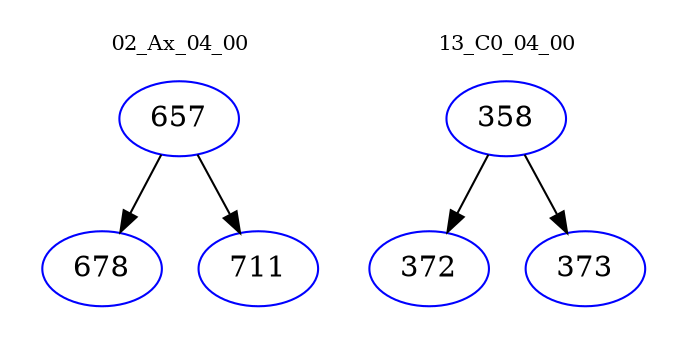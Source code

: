 digraph{
subgraph cluster_0 {
color = white
label = "02_Ax_04_00";
fontsize=10;
T0_657 [label="657", color="blue"]
T0_657 -> T0_678 [color="black"]
T0_678 [label="678", color="blue"]
T0_657 -> T0_711 [color="black"]
T0_711 [label="711", color="blue"]
}
subgraph cluster_1 {
color = white
label = "13_C0_04_00";
fontsize=10;
T1_358 [label="358", color="blue"]
T1_358 -> T1_372 [color="black"]
T1_372 [label="372", color="blue"]
T1_358 -> T1_373 [color="black"]
T1_373 [label="373", color="blue"]
}
}

